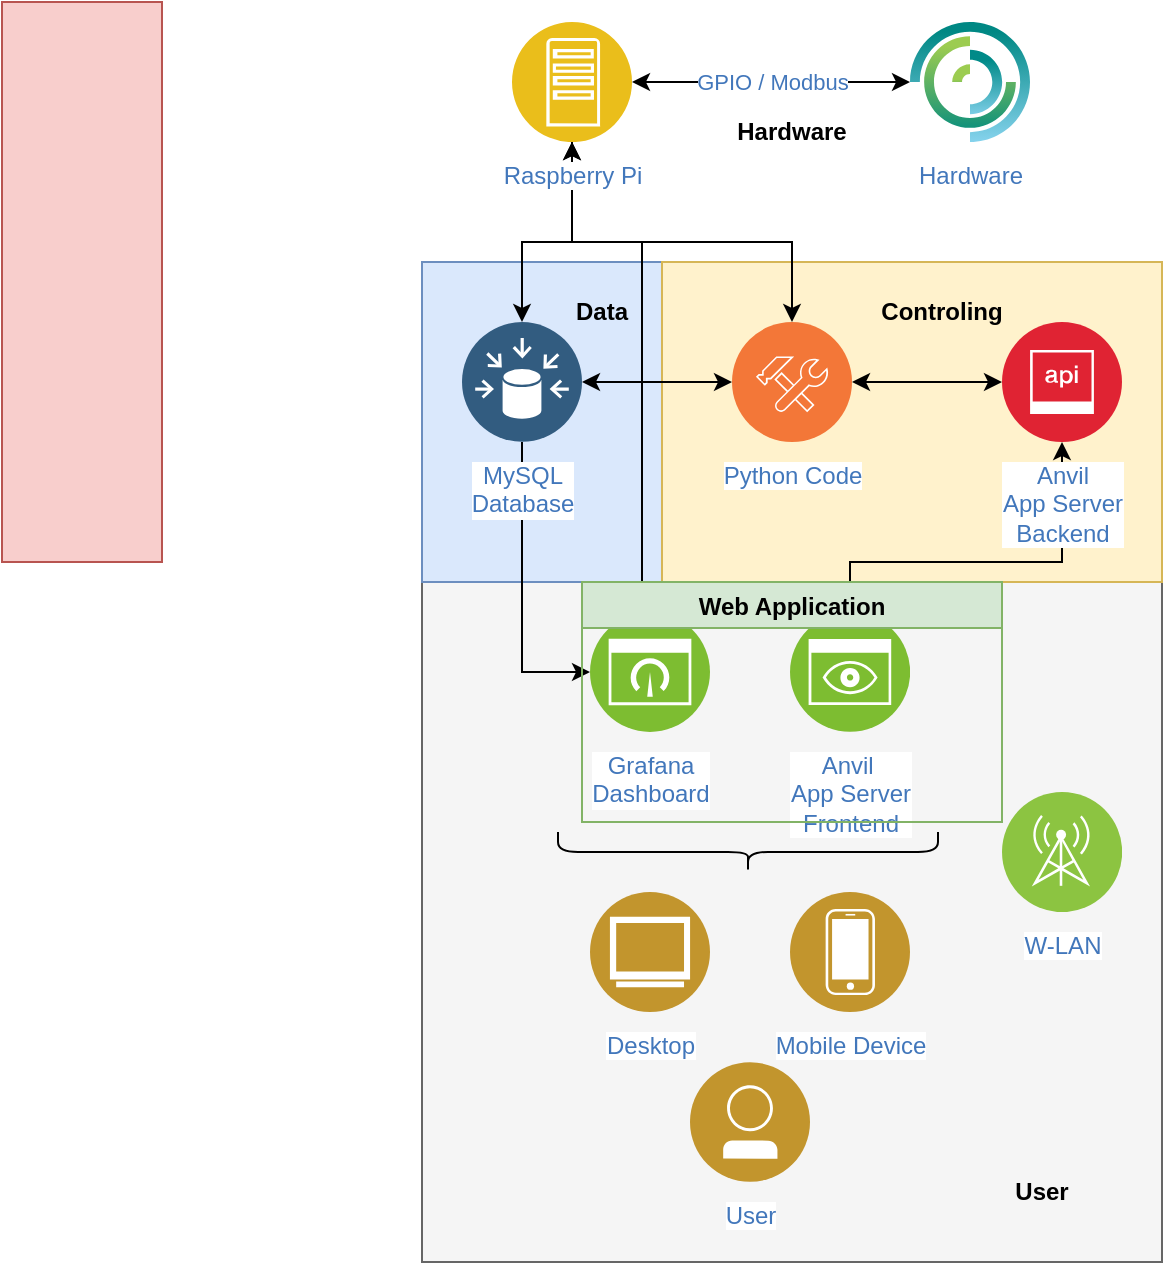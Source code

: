 <mxfile version="19.0.3" type="device"><diagram id="sYNKb1Mn6mOfVvj7l4Eq" name="Seite-1"><mxGraphModel dx="981" dy="624" grid="1" gridSize="10" guides="1" tooltips="1" connect="1" arrows="1" fold="1" page="1" pageScale="1" pageWidth="827" pageHeight="1169" math="0" shadow="0"><root><mxCell id="0"/><mxCell id="1" parent="0"/><mxCell id="ccwzg-8VADyR15ttm1Qh-37" value="" style="rounded=0;whiteSpace=wrap;html=1;fillColor=#f5f5f5;fontColor=#333333;strokeColor=#666666;" parent="1" vertex="1"><mxGeometry x="250" y="570" width="370" height="340" as="geometry"/></mxCell><mxCell id="ccwzg-8VADyR15ttm1Qh-35" value="" style="rounded=0;whiteSpace=wrap;html=1;fillColor=#dae8fc;strokeColor=#6c8ebf;" parent="1" vertex="1"><mxGeometry x="250" y="410" width="120" height="160" as="geometry"/></mxCell><mxCell id="ccwzg-8VADyR15ttm1Qh-34" value="" style="rounded=0;whiteSpace=wrap;html=1;fillColor=#fff2cc;strokeColor=#d6b656;" parent="1" vertex="1"><mxGeometry x="370" y="410" width="250" height="160" as="geometry"/></mxCell><mxCell id="ccwzg-8VADyR15ttm1Qh-42" value="" style="rounded=0;whiteSpace=wrap;html=1;fillColor=#f8cecc;strokeColor=#b85450;rotation=0;" parent="1" vertex="1"><mxGeometry x="40" y="280" width="80" height="280" as="geometry"/></mxCell><mxCell id="ccwzg-8VADyR15ttm1Qh-4" value="Desktop" style="aspect=fixed;perimeter=ellipsePerimeter;html=1;align=center;shadow=0;dashed=0;fontColor=#4277BB;labelBackgroundColor=#ffffff;fontSize=12;spacingTop=3;image;image=img/lib/ibm/users/browser.svg;" parent="1" vertex="1"><mxGeometry x="334" y="725" width="60" height="60" as="geometry"/></mxCell><mxCell id="ccwzg-8VADyR15ttm1Qh-5" value="User" style="aspect=fixed;perimeter=ellipsePerimeter;html=1;align=center;shadow=0;dashed=0;fontColor=#4277BB;labelBackgroundColor=#ffffff;fontSize=12;spacingTop=3;image;image=img/lib/ibm/users/user.svg;" parent="1" vertex="1"><mxGeometry x="384" y="810" width="60" height="60" as="geometry"/></mxCell><mxCell id="ccwzg-8VADyR15ttm1Qh-6" value="Mobile Device" style="aspect=fixed;perimeter=ellipsePerimeter;html=1;align=center;shadow=0;dashed=0;fontColor=#4277BB;labelBackgroundColor=#ffffff;fontSize=12;spacingTop=3;image;image=img/lib/ibm/users/device.svg;" parent="1" vertex="1"><mxGeometry x="434" y="725" width="60" height="60" as="geometry"/></mxCell><mxCell id="ccwzg-8VADyR15ttm1Qh-25" style="edgeStyle=orthogonalEdgeStyle;rounded=0;orthogonalLoop=1;jettySize=auto;html=1;exitX=0.5;exitY=1;exitDx=0;exitDy=0;entryX=0.5;entryY=0;entryDx=0;entryDy=0;startArrow=classic;startFill=1;" parent="1" source="ccwzg-8VADyR15ttm1Qh-7" target="ccwzg-8VADyR15ttm1Qh-15" edge="1"><mxGeometry relative="1" as="geometry"><Array as="points"><mxPoint x="570" y="560"/><mxPoint x="464" y="560"/></Array></mxGeometry></mxCell><mxCell id="ccwzg-8VADyR15ttm1Qh-30" style="edgeStyle=orthogonalEdgeStyle;rounded=0;orthogonalLoop=1;jettySize=auto;html=1;exitX=0;exitY=0.5;exitDx=0;exitDy=0;entryX=1;entryY=0.5;entryDx=0;entryDy=0;startArrow=classic;startFill=1;" parent="1" source="ccwzg-8VADyR15ttm1Qh-7" target="ccwzg-8VADyR15ttm1Qh-27" edge="1"><mxGeometry relative="1" as="geometry"/></mxCell><mxCell id="ccwzg-8VADyR15ttm1Qh-7" value="Anvil&lt;br&gt;App Server&lt;br&gt;Backend" style="aspect=fixed;perimeter=ellipsePerimeter;html=1;align=center;shadow=0;dashed=0;fontColor=#4277BB;labelBackgroundColor=#ffffff;fontSize=12;spacingTop=3;image;image=img/lib/ibm/security/api_security.svg;" parent="1" vertex="1"><mxGeometry x="540" y="440" width="60" height="60" as="geometry"/></mxCell><mxCell id="ccwzg-8VADyR15ttm1Qh-13" value="GPIO / Modbus" style="edgeStyle=orthogonalEdgeStyle;rounded=0;orthogonalLoop=1;jettySize=auto;html=1;exitX=1;exitY=0.5;exitDx=0;exitDy=0;entryX=0;entryY=0.5;entryDx=0;entryDy=0;startArrow=classic;startFill=1;fontColor=#4277BB;" parent="1" source="ccwzg-8VADyR15ttm1Qh-9" target="ccwzg-8VADyR15ttm1Qh-12" edge="1"><mxGeometry relative="1" as="geometry"/></mxCell><mxCell id="ccwzg-8VADyR15ttm1Qh-17" value="" style="edgeStyle=orthogonalEdgeStyle;rounded=0;orthogonalLoop=1;jettySize=auto;html=1;startArrow=none;startFill=0;" parent="1" source="ccwzg-8VADyR15ttm1Qh-9" target="ccwzg-8VADyR15ttm1Qh-10" edge="1"><mxGeometry relative="1" as="geometry"><Array as="points"><mxPoint x="325" y="400"/><mxPoint x="300" y="400"/></Array></mxGeometry></mxCell><mxCell id="ccwzg-8VADyR15ttm1Qh-39" style="edgeStyle=orthogonalEdgeStyle;rounded=0;orthogonalLoop=1;jettySize=auto;html=1;exitX=0.5;exitY=1;exitDx=0;exitDy=0;entryX=0.5;entryY=0;entryDx=0;entryDy=0;startArrow=classic;startFill=1;" parent="1" source="ccwzg-8VADyR15ttm1Qh-9" target="ccwzg-8VADyR15ttm1Qh-27" edge="1"><mxGeometry relative="1" as="geometry"><Array as="points"><mxPoint x="325" y="400"/><mxPoint x="435" y="400"/></Array></mxGeometry></mxCell><mxCell id="ccwzg-8VADyR15ttm1Qh-41" style="edgeStyle=orthogonalEdgeStyle;rounded=0;orthogonalLoop=1;jettySize=auto;html=1;exitX=0.5;exitY=1;exitDx=0;exitDy=0;entryX=0.5;entryY=0;entryDx=0;entryDy=0;startArrow=classic;startFill=1;" parent="1" source="ccwzg-8VADyR15ttm1Qh-9" target="ccwzg-8VADyR15ttm1Qh-21" edge="1"><mxGeometry relative="1" as="geometry"><Array as="points"><mxPoint x="325" y="400"/><mxPoint x="360" y="400"/><mxPoint x="360" y="585"/></Array></mxGeometry></mxCell><mxCell id="ccwzg-8VADyR15ttm1Qh-9" value="Raspberry Pi" style="aspect=fixed;perimeter=ellipsePerimeter;html=1;align=center;shadow=0;dashed=0;fontColor=#4277BB;labelBackgroundColor=#ffffff;fontSize=12;spacingTop=3;image;image=img/lib/ibm/applications/app_server.svg;labelPosition=center;verticalLabelPosition=bottom;verticalAlign=top;" parent="1" vertex="1"><mxGeometry x="295" y="290" width="60" height="60" as="geometry"/></mxCell><mxCell id="ccwzg-8VADyR15ttm1Qh-24" style="edgeStyle=orthogonalEdgeStyle;rounded=0;orthogonalLoop=1;jettySize=auto;html=1;exitX=0.5;exitY=1;exitDx=0;exitDy=0;entryX=0;entryY=0.5;entryDx=0;entryDy=0;startArrow=none;startFill=0;" parent="1" source="ccwzg-8VADyR15ttm1Qh-10" target="ccwzg-8VADyR15ttm1Qh-21" edge="1"><mxGeometry relative="1" as="geometry"/></mxCell><mxCell id="ccwzg-8VADyR15ttm1Qh-32" style="edgeStyle=orthogonalEdgeStyle;rounded=0;orthogonalLoop=1;jettySize=auto;html=1;exitX=1;exitY=0.5;exitDx=0;exitDy=0;entryX=0;entryY=0.5;entryDx=0;entryDy=0;startArrow=classic;startFill=1;" parent="1" source="ccwzg-8VADyR15ttm1Qh-10" target="ccwzg-8VADyR15ttm1Qh-27" edge="1"><mxGeometry relative="1" as="geometry"/></mxCell><mxCell id="ccwzg-8VADyR15ttm1Qh-10" value="MySQL&lt;br&gt;Database" style="aspect=fixed;perimeter=ellipsePerimeter;html=1;align=center;shadow=0;dashed=0;fontColor=#4277BB;labelBackgroundColor=#ffffff;fontSize=12;spacingTop=3;image;image=img/lib/ibm/data/data_sources.svg;" parent="1" vertex="1"><mxGeometry x="270" y="440" width="60" height="60" as="geometry"/></mxCell><mxCell id="ccwzg-8VADyR15ttm1Qh-12" value="Hardware" style="aspect=fixed;perimeter=ellipsePerimeter;html=1;align=center;shadow=0;dashed=0;fontColor=#4277BB;labelBackgroundColor=#ffffff;fontSize=12;spacingTop=3;image;image=img/lib/ibm/vpc/PowerInstance.svg;labelPosition=center;verticalLabelPosition=bottom;verticalAlign=top;" parent="1" vertex="1"><mxGeometry x="494" y="290" width="60" height="60" as="geometry"/></mxCell><mxCell id="ccwzg-8VADyR15ttm1Qh-15" value="Anvil&amp;nbsp;&lt;br&gt;App Server&lt;br&gt;Frontend" style="aspect=fixed;perimeter=ellipsePerimeter;html=1;align=center;shadow=0;dashed=0;fontColor=#4277BB;labelBackgroundColor=#ffffff;fontSize=12;spacingTop=3;image;image=img/lib/ibm/infrastructure/monitoring.svg;" parent="1" vertex="1"><mxGeometry x="434" y="585" width="60" height="60" as="geometry"/></mxCell><mxCell id="ccwzg-8VADyR15ttm1Qh-18" value="" style="shape=curlyBracket;whiteSpace=wrap;html=1;rounded=1;flipH=1;rotation=90;" parent="1" vertex="1"><mxGeometry x="403" y="610" width="20" height="190" as="geometry"/></mxCell><mxCell id="ccwzg-8VADyR15ttm1Qh-21" value="Grafana&lt;br&gt;Dashboard" style="aspect=fixed;perimeter=ellipsePerimeter;html=1;align=center;shadow=0;dashed=0;fontColor=#4277BB;labelBackgroundColor=#ffffff;fontSize=12;spacingTop=3;image;image=img/lib/ibm/infrastructure/dashboard.svg;" parent="1" vertex="1"><mxGeometry x="334" y="585" width="60" height="60" as="geometry"/></mxCell><mxCell id="ccwzg-8VADyR15ttm1Qh-26" value="W-LAN" style="aspect=fixed;perimeter=ellipsePerimeter;html=1;align=center;shadow=0;dashed=0;fontColor=#4277BB;labelBackgroundColor=#ffffff;fontSize=12;spacingTop=3;image;image=img/lib/ibm/infrastructure/mobile_provider_network.svg;" parent="1" vertex="1"><mxGeometry x="540" y="675" width="60" height="60" as="geometry"/></mxCell><mxCell id="ccwzg-8VADyR15ttm1Qh-27" value="Python Code" style="aspect=fixed;perimeter=ellipsePerimeter;html=1;align=center;shadow=0;dashed=0;fontColor=#4277BB;labelBackgroundColor=#ffffff;fontSize=12;spacingTop=3;image;image=img/lib/ibm/devops/configuration_management.svg;" parent="1" vertex="1"><mxGeometry x="405" y="440" width="60" height="60" as="geometry"/></mxCell><mxCell id="ccwzg-8VADyR15ttm1Qh-33" value="&lt;b&gt;Controling&lt;/b&gt;" style="text;html=1;strokeColor=none;fillColor=none;align=center;verticalAlign=middle;whiteSpace=wrap;rounded=0;" parent="1" vertex="1"><mxGeometry x="480" y="420" width="60" height="30" as="geometry"/></mxCell><mxCell id="ccwzg-8VADyR15ttm1Qh-36" value="&lt;b&gt;Data&lt;br&gt;&lt;/b&gt;" style="text;html=1;strokeColor=none;fillColor=none;align=center;verticalAlign=middle;whiteSpace=wrap;rounded=0;" parent="1" vertex="1"><mxGeometry x="310" y="420" width="60" height="30" as="geometry"/></mxCell><mxCell id="ccwzg-8VADyR15ttm1Qh-38" value="&lt;b&gt;User&lt;/b&gt;" style="text;html=1;strokeColor=none;fillColor=none;align=center;verticalAlign=middle;whiteSpace=wrap;rounded=0;" parent="1" vertex="1"><mxGeometry x="530" y="860" width="60" height="30" as="geometry"/></mxCell><mxCell id="ccwzg-8VADyR15ttm1Qh-43" value="&lt;b&gt;Hardware&lt;/b&gt;" style="text;html=1;strokeColor=none;fillColor=none;align=center;verticalAlign=middle;whiteSpace=wrap;rounded=0;" parent="1" vertex="1"><mxGeometry x="405" y="330" width="60" height="30" as="geometry"/></mxCell><mxCell id="jRVDC8kL5A8DN70GEuKb-1" value="Web Application" style="swimlane;labelBackgroundColor=none;labelBorderColor=none;fillColor=#d5e8d4;strokeColor=#82b366;" vertex="1" parent="1"><mxGeometry x="330" y="570" width="210" height="120" as="geometry"/></mxCell></root></mxGraphModel></diagram></mxfile>